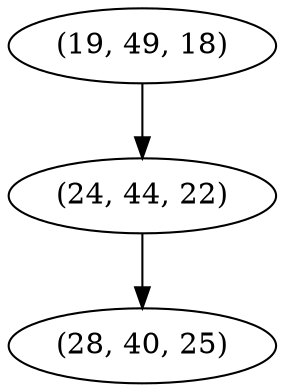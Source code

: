 digraph tree {
    "(19, 49, 18)";
    "(24, 44, 22)";
    "(28, 40, 25)";
    "(19, 49, 18)" -> "(24, 44, 22)";
    "(24, 44, 22)" -> "(28, 40, 25)";
}
